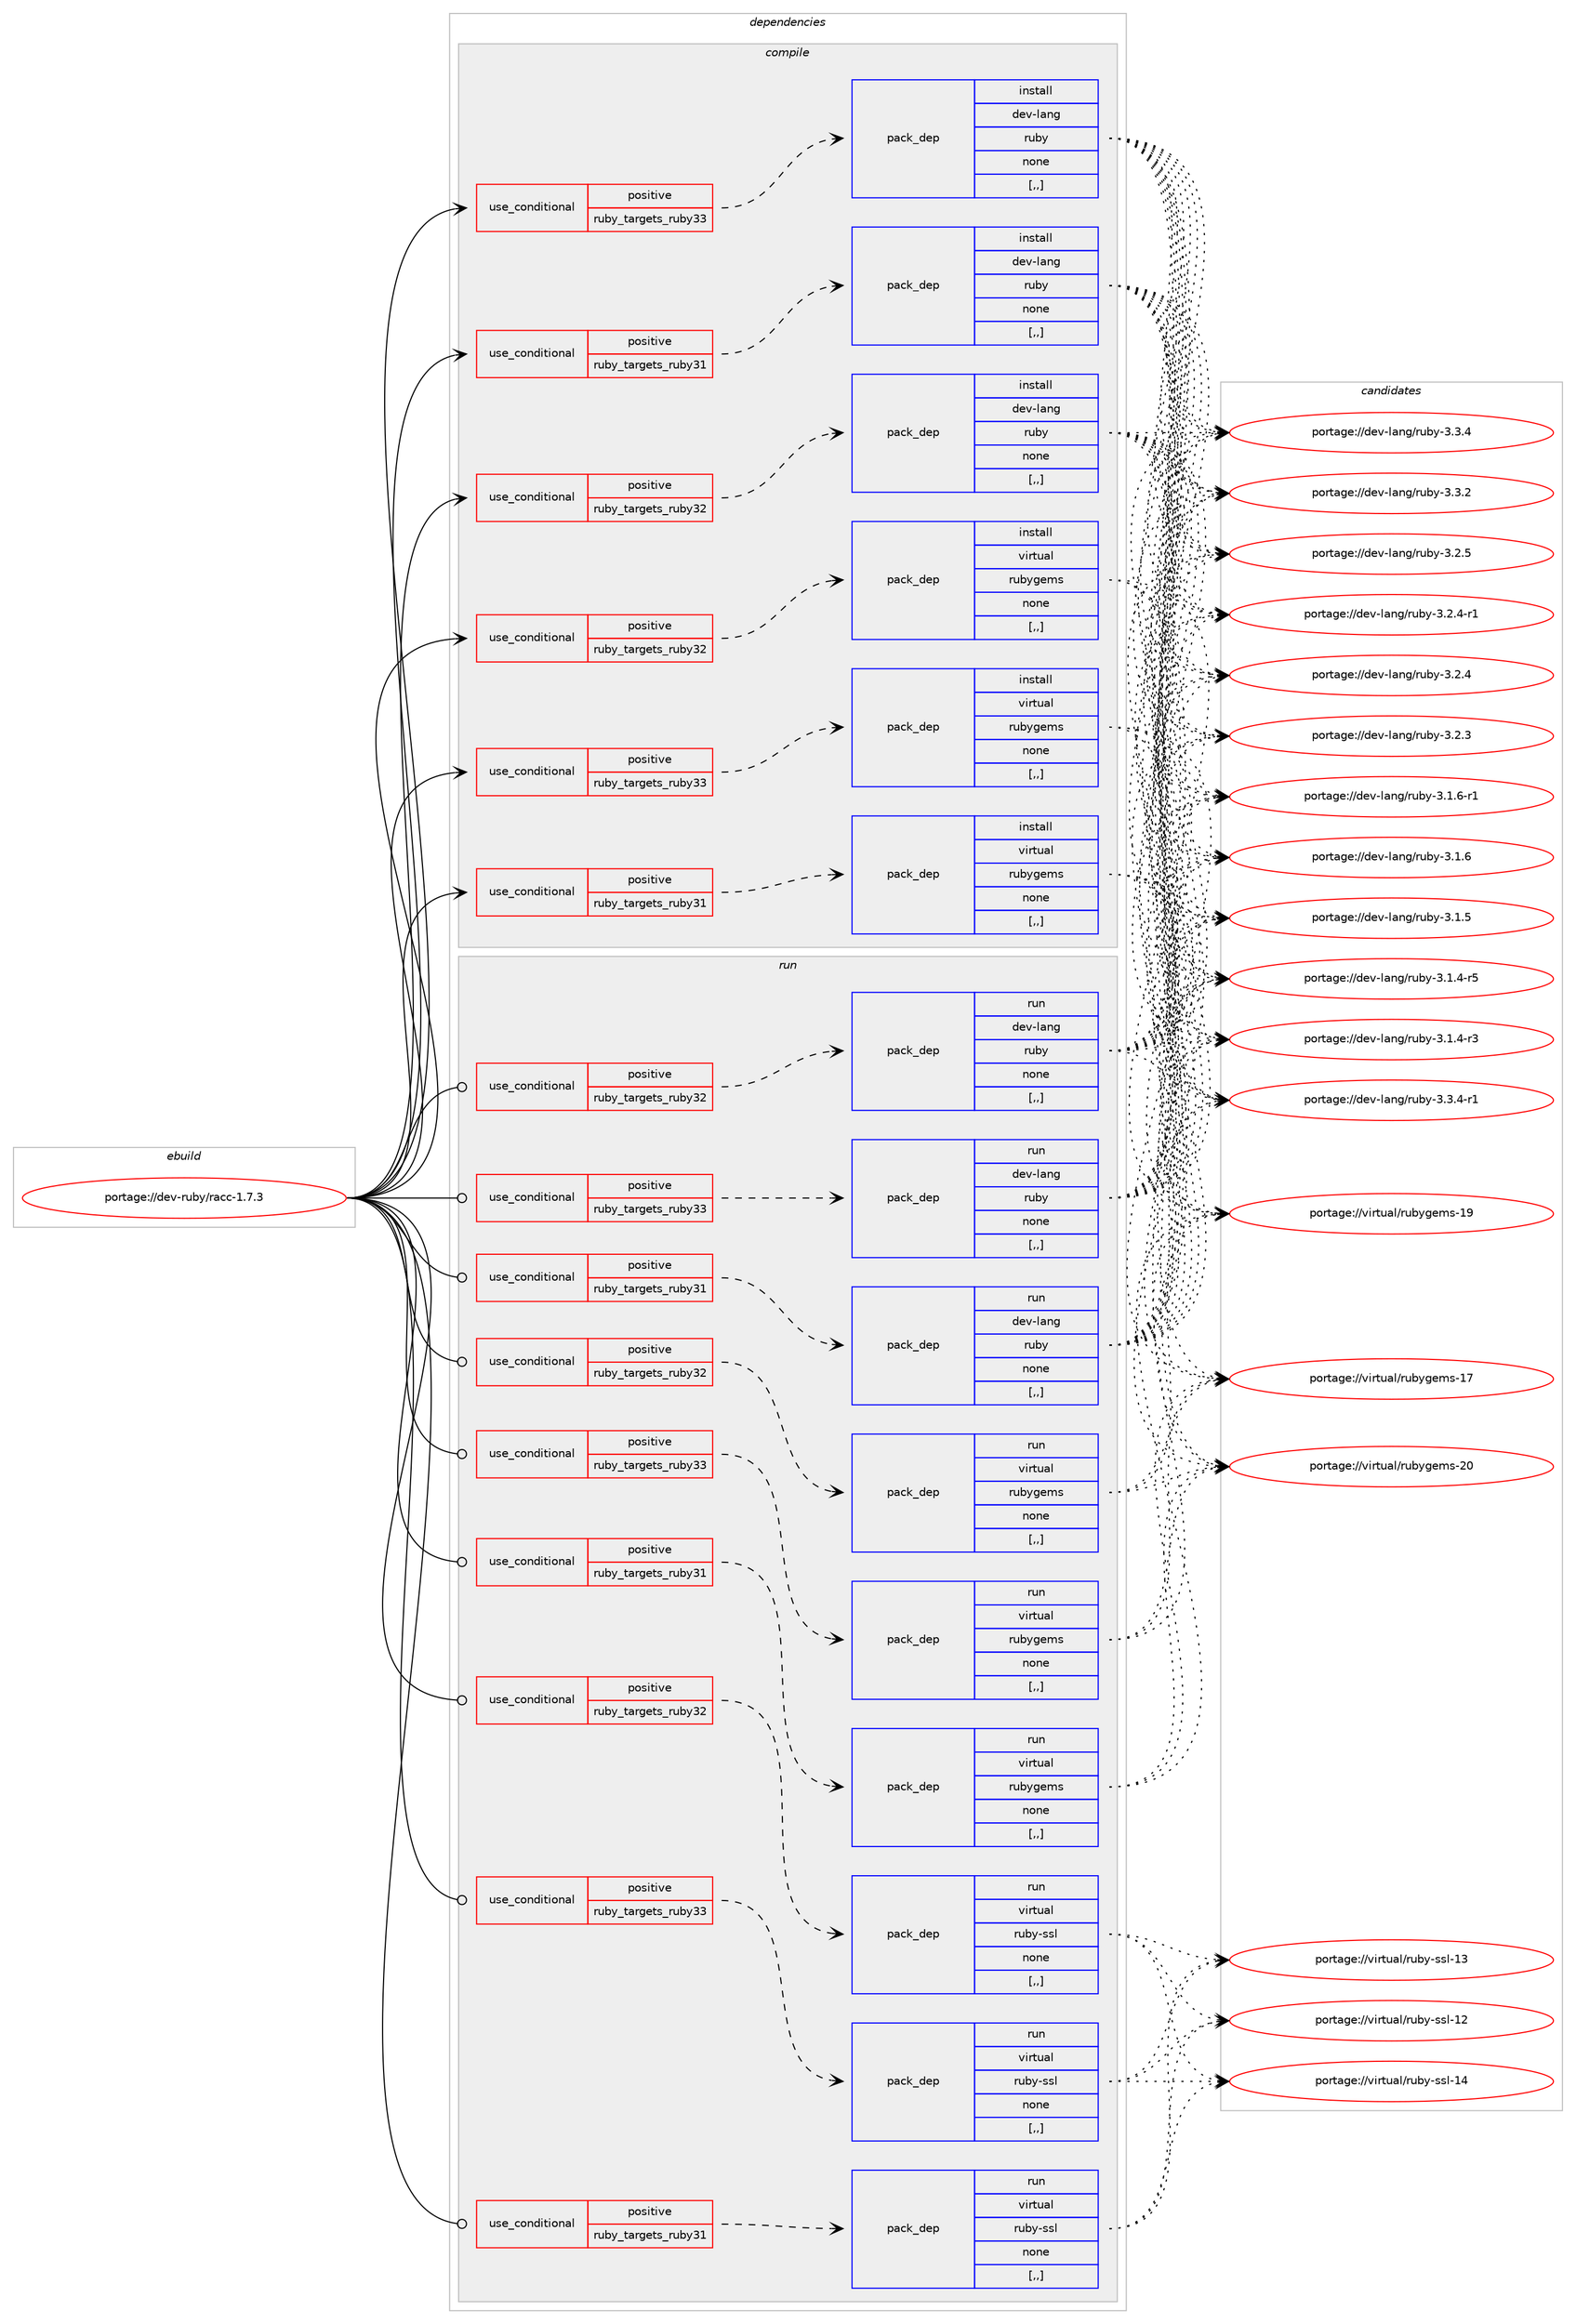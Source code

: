 digraph prolog {

# *************
# Graph options
# *************

newrank=true;
concentrate=true;
compound=true;
graph [rankdir=LR,fontname=Helvetica,fontsize=10,ranksep=1.5];#, ranksep=2.5, nodesep=0.2];
edge  [arrowhead=vee];
node  [fontname=Helvetica,fontsize=10];

# **********
# The ebuild
# **********

subgraph cluster_leftcol {
color=gray;
label=<<i>ebuild</i>>;
id [label="portage://dev-ruby/racc-1.7.3", color=red, width=4, href="../dev-ruby/racc-1.7.3.svg"];
}

# ****************
# The dependencies
# ****************

subgraph cluster_midcol {
color=gray;
label=<<i>dependencies</i>>;
subgraph cluster_compile {
fillcolor="#eeeeee";
style=filled;
label=<<i>compile</i>>;
subgraph cond53042 {
dependency195252 [label=<<TABLE BORDER="0" CELLBORDER="1" CELLSPACING="0" CELLPADDING="4"><TR><TD ROWSPAN="3" CELLPADDING="10">use_conditional</TD></TR><TR><TD>positive</TD></TR><TR><TD>ruby_targets_ruby31</TD></TR></TABLE>>, shape=none, color=red];
subgraph pack140858 {
dependency195253 [label=<<TABLE BORDER="0" CELLBORDER="1" CELLSPACING="0" CELLPADDING="4" WIDTH="220"><TR><TD ROWSPAN="6" CELLPADDING="30">pack_dep</TD></TR><TR><TD WIDTH="110">install</TD></TR><TR><TD>dev-lang</TD></TR><TR><TD>ruby</TD></TR><TR><TD>none</TD></TR><TR><TD>[,,]</TD></TR></TABLE>>, shape=none, color=blue];
}
dependency195252:e -> dependency195253:w [weight=20,style="dashed",arrowhead="vee"];
}
id:e -> dependency195252:w [weight=20,style="solid",arrowhead="vee"];
subgraph cond53043 {
dependency195254 [label=<<TABLE BORDER="0" CELLBORDER="1" CELLSPACING="0" CELLPADDING="4"><TR><TD ROWSPAN="3" CELLPADDING="10">use_conditional</TD></TR><TR><TD>positive</TD></TR><TR><TD>ruby_targets_ruby31</TD></TR></TABLE>>, shape=none, color=red];
subgraph pack140859 {
dependency195255 [label=<<TABLE BORDER="0" CELLBORDER="1" CELLSPACING="0" CELLPADDING="4" WIDTH="220"><TR><TD ROWSPAN="6" CELLPADDING="30">pack_dep</TD></TR><TR><TD WIDTH="110">install</TD></TR><TR><TD>virtual</TD></TR><TR><TD>rubygems</TD></TR><TR><TD>none</TD></TR><TR><TD>[,,]</TD></TR></TABLE>>, shape=none, color=blue];
}
dependency195254:e -> dependency195255:w [weight=20,style="dashed",arrowhead="vee"];
}
id:e -> dependency195254:w [weight=20,style="solid",arrowhead="vee"];
subgraph cond53044 {
dependency195256 [label=<<TABLE BORDER="0" CELLBORDER="1" CELLSPACING="0" CELLPADDING="4"><TR><TD ROWSPAN="3" CELLPADDING="10">use_conditional</TD></TR><TR><TD>positive</TD></TR><TR><TD>ruby_targets_ruby32</TD></TR></TABLE>>, shape=none, color=red];
subgraph pack140860 {
dependency195257 [label=<<TABLE BORDER="0" CELLBORDER="1" CELLSPACING="0" CELLPADDING="4" WIDTH="220"><TR><TD ROWSPAN="6" CELLPADDING="30">pack_dep</TD></TR><TR><TD WIDTH="110">install</TD></TR><TR><TD>dev-lang</TD></TR><TR><TD>ruby</TD></TR><TR><TD>none</TD></TR><TR><TD>[,,]</TD></TR></TABLE>>, shape=none, color=blue];
}
dependency195256:e -> dependency195257:w [weight=20,style="dashed",arrowhead="vee"];
}
id:e -> dependency195256:w [weight=20,style="solid",arrowhead="vee"];
subgraph cond53045 {
dependency195258 [label=<<TABLE BORDER="0" CELLBORDER="1" CELLSPACING="0" CELLPADDING="4"><TR><TD ROWSPAN="3" CELLPADDING="10">use_conditional</TD></TR><TR><TD>positive</TD></TR><TR><TD>ruby_targets_ruby32</TD></TR></TABLE>>, shape=none, color=red];
subgraph pack140861 {
dependency195259 [label=<<TABLE BORDER="0" CELLBORDER="1" CELLSPACING="0" CELLPADDING="4" WIDTH="220"><TR><TD ROWSPAN="6" CELLPADDING="30">pack_dep</TD></TR><TR><TD WIDTH="110">install</TD></TR><TR><TD>virtual</TD></TR><TR><TD>rubygems</TD></TR><TR><TD>none</TD></TR><TR><TD>[,,]</TD></TR></TABLE>>, shape=none, color=blue];
}
dependency195258:e -> dependency195259:w [weight=20,style="dashed",arrowhead="vee"];
}
id:e -> dependency195258:w [weight=20,style="solid",arrowhead="vee"];
subgraph cond53046 {
dependency195260 [label=<<TABLE BORDER="0" CELLBORDER="1" CELLSPACING="0" CELLPADDING="4"><TR><TD ROWSPAN="3" CELLPADDING="10">use_conditional</TD></TR><TR><TD>positive</TD></TR><TR><TD>ruby_targets_ruby33</TD></TR></TABLE>>, shape=none, color=red];
subgraph pack140862 {
dependency195261 [label=<<TABLE BORDER="0" CELLBORDER="1" CELLSPACING="0" CELLPADDING="4" WIDTH="220"><TR><TD ROWSPAN="6" CELLPADDING="30">pack_dep</TD></TR><TR><TD WIDTH="110">install</TD></TR><TR><TD>dev-lang</TD></TR><TR><TD>ruby</TD></TR><TR><TD>none</TD></TR><TR><TD>[,,]</TD></TR></TABLE>>, shape=none, color=blue];
}
dependency195260:e -> dependency195261:w [weight=20,style="dashed",arrowhead="vee"];
}
id:e -> dependency195260:w [weight=20,style="solid",arrowhead="vee"];
subgraph cond53047 {
dependency195262 [label=<<TABLE BORDER="0" CELLBORDER="1" CELLSPACING="0" CELLPADDING="4"><TR><TD ROWSPAN="3" CELLPADDING="10">use_conditional</TD></TR><TR><TD>positive</TD></TR><TR><TD>ruby_targets_ruby33</TD></TR></TABLE>>, shape=none, color=red];
subgraph pack140863 {
dependency195263 [label=<<TABLE BORDER="0" CELLBORDER="1" CELLSPACING="0" CELLPADDING="4" WIDTH="220"><TR><TD ROWSPAN="6" CELLPADDING="30">pack_dep</TD></TR><TR><TD WIDTH="110">install</TD></TR><TR><TD>virtual</TD></TR><TR><TD>rubygems</TD></TR><TR><TD>none</TD></TR><TR><TD>[,,]</TD></TR></TABLE>>, shape=none, color=blue];
}
dependency195262:e -> dependency195263:w [weight=20,style="dashed",arrowhead="vee"];
}
id:e -> dependency195262:w [weight=20,style="solid",arrowhead="vee"];
}
subgraph cluster_compileandrun {
fillcolor="#eeeeee";
style=filled;
label=<<i>compile and run</i>>;
}
subgraph cluster_run {
fillcolor="#eeeeee";
style=filled;
label=<<i>run</i>>;
subgraph cond53048 {
dependency195264 [label=<<TABLE BORDER="0" CELLBORDER="1" CELLSPACING="0" CELLPADDING="4"><TR><TD ROWSPAN="3" CELLPADDING="10">use_conditional</TD></TR><TR><TD>positive</TD></TR><TR><TD>ruby_targets_ruby31</TD></TR></TABLE>>, shape=none, color=red];
subgraph pack140864 {
dependency195265 [label=<<TABLE BORDER="0" CELLBORDER="1" CELLSPACING="0" CELLPADDING="4" WIDTH="220"><TR><TD ROWSPAN="6" CELLPADDING="30">pack_dep</TD></TR><TR><TD WIDTH="110">run</TD></TR><TR><TD>dev-lang</TD></TR><TR><TD>ruby</TD></TR><TR><TD>none</TD></TR><TR><TD>[,,]</TD></TR></TABLE>>, shape=none, color=blue];
}
dependency195264:e -> dependency195265:w [weight=20,style="dashed",arrowhead="vee"];
}
id:e -> dependency195264:w [weight=20,style="solid",arrowhead="odot"];
subgraph cond53049 {
dependency195266 [label=<<TABLE BORDER="0" CELLBORDER="1" CELLSPACING="0" CELLPADDING="4"><TR><TD ROWSPAN="3" CELLPADDING="10">use_conditional</TD></TR><TR><TD>positive</TD></TR><TR><TD>ruby_targets_ruby31</TD></TR></TABLE>>, shape=none, color=red];
subgraph pack140865 {
dependency195267 [label=<<TABLE BORDER="0" CELLBORDER="1" CELLSPACING="0" CELLPADDING="4" WIDTH="220"><TR><TD ROWSPAN="6" CELLPADDING="30">pack_dep</TD></TR><TR><TD WIDTH="110">run</TD></TR><TR><TD>virtual</TD></TR><TR><TD>ruby-ssl</TD></TR><TR><TD>none</TD></TR><TR><TD>[,,]</TD></TR></TABLE>>, shape=none, color=blue];
}
dependency195266:e -> dependency195267:w [weight=20,style="dashed",arrowhead="vee"];
}
id:e -> dependency195266:w [weight=20,style="solid",arrowhead="odot"];
subgraph cond53050 {
dependency195268 [label=<<TABLE BORDER="0" CELLBORDER="1" CELLSPACING="0" CELLPADDING="4"><TR><TD ROWSPAN="3" CELLPADDING="10">use_conditional</TD></TR><TR><TD>positive</TD></TR><TR><TD>ruby_targets_ruby31</TD></TR></TABLE>>, shape=none, color=red];
subgraph pack140866 {
dependency195269 [label=<<TABLE BORDER="0" CELLBORDER="1" CELLSPACING="0" CELLPADDING="4" WIDTH="220"><TR><TD ROWSPAN="6" CELLPADDING="30">pack_dep</TD></TR><TR><TD WIDTH="110">run</TD></TR><TR><TD>virtual</TD></TR><TR><TD>rubygems</TD></TR><TR><TD>none</TD></TR><TR><TD>[,,]</TD></TR></TABLE>>, shape=none, color=blue];
}
dependency195268:e -> dependency195269:w [weight=20,style="dashed",arrowhead="vee"];
}
id:e -> dependency195268:w [weight=20,style="solid",arrowhead="odot"];
subgraph cond53051 {
dependency195270 [label=<<TABLE BORDER="0" CELLBORDER="1" CELLSPACING="0" CELLPADDING="4"><TR><TD ROWSPAN="3" CELLPADDING="10">use_conditional</TD></TR><TR><TD>positive</TD></TR><TR><TD>ruby_targets_ruby32</TD></TR></TABLE>>, shape=none, color=red];
subgraph pack140867 {
dependency195271 [label=<<TABLE BORDER="0" CELLBORDER="1" CELLSPACING="0" CELLPADDING="4" WIDTH="220"><TR><TD ROWSPAN="6" CELLPADDING="30">pack_dep</TD></TR><TR><TD WIDTH="110">run</TD></TR><TR><TD>dev-lang</TD></TR><TR><TD>ruby</TD></TR><TR><TD>none</TD></TR><TR><TD>[,,]</TD></TR></TABLE>>, shape=none, color=blue];
}
dependency195270:e -> dependency195271:w [weight=20,style="dashed",arrowhead="vee"];
}
id:e -> dependency195270:w [weight=20,style="solid",arrowhead="odot"];
subgraph cond53052 {
dependency195272 [label=<<TABLE BORDER="0" CELLBORDER="1" CELLSPACING="0" CELLPADDING="4"><TR><TD ROWSPAN="3" CELLPADDING="10">use_conditional</TD></TR><TR><TD>positive</TD></TR><TR><TD>ruby_targets_ruby32</TD></TR></TABLE>>, shape=none, color=red];
subgraph pack140868 {
dependency195273 [label=<<TABLE BORDER="0" CELLBORDER="1" CELLSPACING="0" CELLPADDING="4" WIDTH="220"><TR><TD ROWSPAN="6" CELLPADDING="30">pack_dep</TD></TR><TR><TD WIDTH="110">run</TD></TR><TR><TD>virtual</TD></TR><TR><TD>ruby-ssl</TD></TR><TR><TD>none</TD></TR><TR><TD>[,,]</TD></TR></TABLE>>, shape=none, color=blue];
}
dependency195272:e -> dependency195273:w [weight=20,style="dashed",arrowhead="vee"];
}
id:e -> dependency195272:w [weight=20,style="solid",arrowhead="odot"];
subgraph cond53053 {
dependency195274 [label=<<TABLE BORDER="0" CELLBORDER="1" CELLSPACING="0" CELLPADDING="4"><TR><TD ROWSPAN="3" CELLPADDING="10">use_conditional</TD></TR><TR><TD>positive</TD></TR><TR><TD>ruby_targets_ruby32</TD></TR></TABLE>>, shape=none, color=red];
subgraph pack140869 {
dependency195275 [label=<<TABLE BORDER="0" CELLBORDER="1" CELLSPACING="0" CELLPADDING="4" WIDTH="220"><TR><TD ROWSPAN="6" CELLPADDING="30">pack_dep</TD></TR><TR><TD WIDTH="110">run</TD></TR><TR><TD>virtual</TD></TR><TR><TD>rubygems</TD></TR><TR><TD>none</TD></TR><TR><TD>[,,]</TD></TR></TABLE>>, shape=none, color=blue];
}
dependency195274:e -> dependency195275:w [weight=20,style="dashed",arrowhead="vee"];
}
id:e -> dependency195274:w [weight=20,style="solid",arrowhead="odot"];
subgraph cond53054 {
dependency195276 [label=<<TABLE BORDER="0" CELLBORDER="1" CELLSPACING="0" CELLPADDING="4"><TR><TD ROWSPAN="3" CELLPADDING="10">use_conditional</TD></TR><TR><TD>positive</TD></TR><TR><TD>ruby_targets_ruby33</TD></TR></TABLE>>, shape=none, color=red];
subgraph pack140870 {
dependency195277 [label=<<TABLE BORDER="0" CELLBORDER="1" CELLSPACING="0" CELLPADDING="4" WIDTH="220"><TR><TD ROWSPAN="6" CELLPADDING="30">pack_dep</TD></TR><TR><TD WIDTH="110">run</TD></TR><TR><TD>dev-lang</TD></TR><TR><TD>ruby</TD></TR><TR><TD>none</TD></TR><TR><TD>[,,]</TD></TR></TABLE>>, shape=none, color=blue];
}
dependency195276:e -> dependency195277:w [weight=20,style="dashed",arrowhead="vee"];
}
id:e -> dependency195276:w [weight=20,style="solid",arrowhead="odot"];
subgraph cond53055 {
dependency195278 [label=<<TABLE BORDER="0" CELLBORDER="1" CELLSPACING="0" CELLPADDING="4"><TR><TD ROWSPAN="3" CELLPADDING="10">use_conditional</TD></TR><TR><TD>positive</TD></TR><TR><TD>ruby_targets_ruby33</TD></TR></TABLE>>, shape=none, color=red];
subgraph pack140871 {
dependency195279 [label=<<TABLE BORDER="0" CELLBORDER="1" CELLSPACING="0" CELLPADDING="4" WIDTH="220"><TR><TD ROWSPAN="6" CELLPADDING="30">pack_dep</TD></TR><TR><TD WIDTH="110">run</TD></TR><TR><TD>virtual</TD></TR><TR><TD>ruby-ssl</TD></TR><TR><TD>none</TD></TR><TR><TD>[,,]</TD></TR></TABLE>>, shape=none, color=blue];
}
dependency195278:e -> dependency195279:w [weight=20,style="dashed",arrowhead="vee"];
}
id:e -> dependency195278:w [weight=20,style="solid",arrowhead="odot"];
subgraph cond53056 {
dependency195280 [label=<<TABLE BORDER="0" CELLBORDER="1" CELLSPACING="0" CELLPADDING="4"><TR><TD ROWSPAN="3" CELLPADDING="10">use_conditional</TD></TR><TR><TD>positive</TD></TR><TR><TD>ruby_targets_ruby33</TD></TR></TABLE>>, shape=none, color=red];
subgraph pack140872 {
dependency195281 [label=<<TABLE BORDER="0" CELLBORDER="1" CELLSPACING="0" CELLPADDING="4" WIDTH="220"><TR><TD ROWSPAN="6" CELLPADDING="30">pack_dep</TD></TR><TR><TD WIDTH="110">run</TD></TR><TR><TD>virtual</TD></TR><TR><TD>rubygems</TD></TR><TR><TD>none</TD></TR><TR><TD>[,,]</TD></TR></TABLE>>, shape=none, color=blue];
}
dependency195280:e -> dependency195281:w [weight=20,style="dashed",arrowhead="vee"];
}
id:e -> dependency195280:w [weight=20,style="solid",arrowhead="odot"];
}
}

# **************
# The candidates
# **************

subgraph cluster_choices {
rank=same;
color=gray;
label=<<i>candidates</i>>;

subgraph choice140858 {
color=black;
nodesep=1;
choice100101118451089711010347114117981214551465146524511449 [label="portage://dev-lang/ruby-3.3.4-r1", color=red, width=4,href="../dev-lang/ruby-3.3.4-r1.svg"];
choice10010111845108971101034711411798121455146514652 [label="portage://dev-lang/ruby-3.3.4", color=red, width=4,href="../dev-lang/ruby-3.3.4.svg"];
choice10010111845108971101034711411798121455146514650 [label="portage://dev-lang/ruby-3.3.2", color=red, width=4,href="../dev-lang/ruby-3.3.2.svg"];
choice10010111845108971101034711411798121455146504653 [label="portage://dev-lang/ruby-3.2.5", color=red, width=4,href="../dev-lang/ruby-3.2.5.svg"];
choice100101118451089711010347114117981214551465046524511449 [label="portage://dev-lang/ruby-3.2.4-r1", color=red, width=4,href="../dev-lang/ruby-3.2.4-r1.svg"];
choice10010111845108971101034711411798121455146504652 [label="portage://dev-lang/ruby-3.2.4", color=red, width=4,href="../dev-lang/ruby-3.2.4.svg"];
choice10010111845108971101034711411798121455146504651 [label="portage://dev-lang/ruby-3.2.3", color=red, width=4,href="../dev-lang/ruby-3.2.3.svg"];
choice100101118451089711010347114117981214551464946544511449 [label="portage://dev-lang/ruby-3.1.6-r1", color=red, width=4,href="../dev-lang/ruby-3.1.6-r1.svg"];
choice10010111845108971101034711411798121455146494654 [label="portage://dev-lang/ruby-3.1.6", color=red, width=4,href="../dev-lang/ruby-3.1.6.svg"];
choice10010111845108971101034711411798121455146494653 [label="portage://dev-lang/ruby-3.1.5", color=red, width=4,href="../dev-lang/ruby-3.1.5.svg"];
choice100101118451089711010347114117981214551464946524511453 [label="portage://dev-lang/ruby-3.1.4-r5", color=red, width=4,href="../dev-lang/ruby-3.1.4-r5.svg"];
choice100101118451089711010347114117981214551464946524511451 [label="portage://dev-lang/ruby-3.1.4-r3", color=red, width=4,href="../dev-lang/ruby-3.1.4-r3.svg"];
dependency195253:e -> choice100101118451089711010347114117981214551465146524511449:w [style=dotted,weight="100"];
dependency195253:e -> choice10010111845108971101034711411798121455146514652:w [style=dotted,weight="100"];
dependency195253:e -> choice10010111845108971101034711411798121455146514650:w [style=dotted,weight="100"];
dependency195253:e -> choice10010111845108971101034711411798121455146504653:w [style=dotted,weight="100"];
dependency195253:e -> choice100101118451089711010347114117981214551465046524511449:w [style=dotted,weight="100"];
dependency195253:e -> choice10010111845108971101034711411798121455146504652:w [style=dotted,weight="100"];
dependency195253:e -> choice10010111845108971101034711411798121455146504651:w [style=dotted,weight="100"];
dependency195253:e -> choice100101118451089711010347114117981214551464946544511449:w [style=dotted,weight="100"];
dependency195253:e -> choice10010111845108971101034711411798121455146494654:w [style=dotted,weight="100"];
dependency195253:e -> choice10010111845108971101034711411798121455146494653:w [style=dotted,weight="100"];
dependency195253:e -> choice100101118451089711010347114117981214551464946524511453:w [style=dotted,weight="100"];
dependency195253:e -> choice100101118451089711010347114117981214551464946524511451:w [style=dotted,weight="100"];
}
subgraph choice140859 {
color=black;
nodesep=1;
choice118105114116117971084711411798121103101109115455048 [label="portage://virtual/rubygems-20", color=red, width=4,href="../virtual/rubygems-20.svg"];
choice118105114116117971084711411798121103101109115454957 [label="portage://virtual/rubygems-19", color=red, width=4,href="../virtual/rubygems-19.svg"];
choice118105114116117971084711411798121103101109115454955 [label="portage://virtual/rubygems-17", color=red, width=4,href="../virtual/rubygems-17.svg"];
dependency195255:e -> choice118105114116117971084711411798121103101109115455048:w [style=dotted,weight="100"];
dependency195255:e -> choice118105114116117971084711411798121103101109115454957:w [style=dotted,weight="100"];
dependency195255:e -> choice118105114116117971084711411798121103101109115454955:w [style=dotted,weight="100"];
}
subgraph choice140860 {
color=black;
nodesep=1;
choice100101118451089711010347114117981214551465146524511449 [label="portage://dev-lang/ruby-3.3.4-r1", color=red, width=4,href="../dev-lang/ruby-3.3.4-r1.svg"];
choice10010111845108971101034711411798121455146514652 [label="portage://dev-lang/ruby-3.3.4", color=red, width=4,href="../dev-lang/ruby-3.3.4.svg"];
choice10010111845108971101034711411798121455146514650 [label="portage://dev-lang/ruby-3.3.2", color=red, width=4,href="../dev-lang/ruby-3.3.2.svg"];
choice10010111845108971101034711411798121455146504653 [label="portage://dev-lang/ruby-3.2.5", color=red, width=4,href="../dev-lang/ruby-3.2.5.svg"];
choice100101118451089711010347114117981214551465046524511449 [label="portage://dev-lang/ruby-3.2.4-r1", color=red, width=4,href="../dev-lang/ruby-3.2.4-r1.svg"];
choice10010111845108971101034711411798121455146504652 [label="portage://dev-lang/ruby-3.2.4", color=red, width=4,href="../dev-lang/ruby-3.2.4.svg"];
choice10010111845108971101034711411798121455146504651 [label="portage://dev-lang/ruby-3.2.3", color=red, width=4,href="../dev-lang/ruby-3.2.3.svg"];
choice100101118451089711010347114117981214551464946544511449 [label="portage://dev-lang/ruby-3.1.6-r1", color=red, width=4,href="../dev-lang/ruby-3.1.6-r1.svg"];
choice10010111845108971101034711411798121455146494654 [label="portage://dev-lang/ruby-3.1.6", color=red, width=4,href="../dev-lang/ruby-3.1.6.svg"];
choice10010111845108971101034711411798121455146494653 [label="portage://dev-lang/ruby-3.1.5", color=red, width=4,href="../dev-lang/ruby-3.1.5.svg"];
choice100101118451089711010347114117981214551464946524511453 [label="portage://dev-lang/ruby-3.1.4-r5", color=red, width=4,href="../dev-lang/ruby-3.1.4-r5.svg"];
choice100101118451089711010347114117981214551464946524511451 [label="portage://dev-lang/ruby-3.1.4-r3", color=red, width=4,href="../dev-lang/ruby-3.1.4-r3.svg"];
dependency195257:e -> choice100101118451089711010347114117981214551465146524511449:w [style=dotted,weight="100"];
dependency195257:e -> choice10010111845108971101034711411798121455146514652:w [style=dotted,weight="100"];
dependency195257:e -> choice10010111845108971101034711411798121455146514650:w [style=dotted,weight="100"];
dependency195257:e -> choice10010111845108971101034711411798121455146504653:w [style=dotted,weight="100"];
dependency195257:e -> choice100101118451089711010347114117981214551465046524511449:w [style=dotted,weight="100"];
dependency195257:e -> choice10010111845108971101034711411798121455146504652:w [style=dotted,weight="100"];
dependency195257:e -> choice10010111845108971101034711411798121455146504651:w [style=dotted,weight="100"];
dependency195257:e -> choice100101118451089711010347114117981214551464946544511449:w [style=dotted,weight="100"];
dependency195257:e -> choice10010111845108971101034711411798121455146494654:w [style=dotted,weight="100"];
dependency195257:e -> choice10010111845108971101034711411798121455146494653:w [style=dotted,weight="100"];
dependency195257:e -> choice100101118451089711010347114117981214551464946524511453:w [style=dotted,weight="100"];
dependency195257:e -> choice100101118451089711010347114117981214551464946524511451:w [style=dotted,weight="100"];
}
subgraph choice140861 {
color=black;
nodesep=1;
choice118105114116117971084711411798121103101109115455048 [label="portage://virtual/rubygems-20", color=red, width=4,href="../virtual/rubygems-20.svg"];
choice118105114116117971084711411798121103101109115454957 [label="portage://virtual/rubygems-19", color=red, width=4,href="../virtual/rubygems-19.svg"];
choice118105114116117971084711411798121103101109115454955 [label="portage://virtual/rubygems-17", color=red, width=4,href="../virtual/rubygems-17.svg"];
dependency195259:e -> choice118105114116117971084711411798121103101109115455048:w [style=dotted,weight="100"];
dependency195259:e -> choice118105114116117971084711411798121103101109115454957:w [style=dotted,weight="100"];
dependency195259:e -> choice118105114116117971084711411798121103101109115454955:w [style=dotted,weight="100"];
}
subgraph choice140862 {
color=black;
nodesep=1;
choice100101118451089711010347114117981214551465146524511449 [label="portage://dev-lang/ruby-3.3.4-r1", color=red, width=4,href="../dev-lang/ruby-3.3.4-r1.svg"];
choice10010111845108971101034711411798121455146514652 [label="portage://dev-lang/ruby-3.3.4", color=red, width=4,href="../dev-lang/ruby-3.3.4.svg"];
choice10010111845108971101034711411798121455146514650 [label="portage://dev-lang/ruby-3.3.2", color=red, width=4,href="../dev-lang/ruby-3.3.2.svg"];
choice10010111845108971101034711411798121455146504653 [label="portage://dev-lang/ruby-3.2.5", color=red, width=4,href="../dev-lang/ruby-3.2.5.svg"];
choice100101118451089711010347114117981214551465046524511449 [label="portage://dev-lang/ruby-3.2.4-r1", color=red, width=4,href="../dev-lang/ruby-3.2.4-r1.svg"];
choice10010111845108971101034711411798121455146504652 [label="portage://dev-lang/ruby-3.2.4", color=red, width=4,href="../dev-lang/ruby-3.2.4.svg"];
choice10010111845108971101034711411798121455146504651 [label="portage://dev-lang/ruby-3.2.3", color=red, width=4,href="../dev-lang/ruby-3.2.3.svg"];
choice100101118451089711010347114117981214551464946544511449 [label="portage://dev-lang/ruby-3.1.6-r1", color=red, width=4,href="../dev-lang/ruby-3.1.6-r1.svg"];
choice10010111845108971101034711411798121455146494654 [label="portage://dev-lang/ruby-3.1.6", color=red, width=4,href="../dev-lang/ruby-3.1.6.svg"];
choice10010111845108971101034711411798121455146494653 [label="portage://dev-lang/ruby-3.1.5", color=red, width=4,href="../dev-lang/ruby-3.1.5.svg"];
choice100101118451089711010347114117981214551464946524511453 [label="portage://dev-lang/ruby-3.1.4-r5", color=red, width=4,href="../dev-lang/ruby-3.1.4-r5.svg"];
choice100101118451089711010347114117981214551464946524511451 [label="portage://dev-lang/ruby-3.1.4-r3", color=red, width=4,href="../dev-lang/ruby-3.1.4-r3.svg"];
dependency195261:e -> choice100101118451089711010347114117981214551465146524511449:w [style=dotted,weight="100"];
dependency195261:e -> choice10010111845108971101034711411798121455146514652:w [style=dotted,weight="100"];
dependency195261:e -> choice10010111845108971101034711411798121455146514650:w [style=dotted,weight="100"];
dependency195261:e -> choice10010111845108971101034711411798121455146504653:w [style=dotted,weight="100"];
dependency195261:e -> choice100101118451089711010347114117981214551465046524511449:w [style=dotted,weight="100"];
dependency195261:e -> choice10010111845108971101034711411798121455146504652:w [style=dotted,weight="100"];
dependency195261:e -> choice10010111845108971101034711411798121455146504651:w [style=dotted,weight="100"];
dependency195261:e -> choice100101118451089711010347114117981214551464946544511449:w [style=dotted,weight="100"];
dependency195261:e -> choice10010111845108971101034711411798121455146494654:w [style=dotted,weight="100"];
dependency195261:e -> choice10010111845108971101034711411798121455146494653:w [style=dotted,weight="100"];
dependency195261:e -> choice100101118451089711010347114117981214551464946524511453:w [style=dotted,weight="100"];
dependency195261:e -> choice100101118451089711010347114117981214551464946524511451:w [style=dotted,weight="100"];
}
subgraph choice140863 {
color=black;
nodesep=1;
choice118105114116117971084711411798121103101109115455048 [label="portage://virtual/rubygems-20", color=red, width=4,href="../virtual/rubygems-20.svg"];
choice118105114116117971084711411798121103101109115454957 [label="portage://virtual/rubygems-19", color=red, width=4,href="../virtual/rubygems-19.svg"];
choice118105114116117971084711411798121103101109115454955 [label="portage://virtual/rubygems-17", color=red, width=4,href="../virtual/rubygems-17.svg"];
dependency195263:e -> choice118105114116117971084711411798121103101109115455048:w [style=dotted,weight="100"];
dependency195263:e -> choice118105114116117971084711411798121103101109115454957:w [style=dotted,weight="100"];
dependency195263:e -> choice118105114116117971084711411798121103101109115454955:w [style=dotted,weight="100"];
}
subgraph choice140864 {
color=black;
nodesep=1;
choice100101118451089711010347114117981214551465146524511449 [label="portage://dev-lang/ruby-3.3.4-r1", color=red, width=4,href="../dev-lang/ruby-3.3.4-r1.svg"];
choice10010111845108971101034711411798121455146514652 [label="portage://dev-lang/ruby-3.3.4", color=red, width=4,href="../dev-lang/ruby-3.3.4.svg"];
choice10010111845108971101034711411798121455146514650 [label="portage://dev-lang/ruby-3.3.2", color=red, width=4,href="../dev-lang/ruby-3.3.2.svg"];
choice10010111845108971101034711411798121455146504653 [label="portage://dev-lang/ruby-3.2.5", color=red, width=4,href="../dev-lang/ruby-3.2.5.svg"];
choice100101118451089711010347114117981214551465046524511449 [label="portage://dev-lang/ruby-3.2.4-r1", color=red, width=4,href="../dev-lang/ruby-3.2.4-r1.svg"];
choice10010111845108971101034711411798121455146504652 [label="portage://dev-lang/ruby-3.2.4", color=red, width=4,href="../dev-lang/ruby-3.2.4.svg"];
choice10010111845108971101034711411798121455146504651 [label="portage://dev-lang/ruby-3.2.3", color=red, width=4,href="../dev-lang/ruby-3.2.3.svg"];
choice100101118451089711010347114117981214551464946544511449 [label="portage://dev-lang/ruby-3.1.6-r1", color=red, width=4,href="../dev-lang/ruby-3.1.6-r1.svg"];
choice10010111845108971101034711411798121455146494654 [label="portage://dev-lang/ruby-3.1.6", color=red, width=4,href="../dev-lang/ruby-3.1.6.svg"];
choice10010111845108971101034711411798121455146494653 [label="portage://dev-lang/ruby-3.1.5", color=red, width=4,href="../dev-lang/ruby-3.1.5.svg"];
choice100101118451089711010347114117981214551464946524511453 [label="portage://dev-lang/ruby-3.1.4-r5", color=red, width=4,href="../dev-lang/ruby-3.1.4-r5.svg"];
choice100101118451089711010347114117981214551464946524511451 [label="portage://dev-lang/ruby-3.1.4-r3", color=red, width=4,href="../dev-lang/ruby-3.1.4-r3.svg"];
dependency195265:e -> choice100101118451089711010347114117981214551465146524511449:w [style=dotted,weight="100"];
dependency195265:e -> choice10010111845108971101034711411798121455146514652:w [style=dotted,weight="100"];
dependency195265:e -> choice10010111845108971101034711411798121455146514650:w [style=dotted,weight="100"];
dependency195265:e -> choice10010111845108971101034711411798121455146504653:w [style=dotted,weight="100"];
dependency195265:e -> choice100101118451089711010347114117981214551465046524511449:w [style=dotted,weight="100"];
dependency195265:e -> choice10010111845108971101034711411798121455146504652:w [style=dotted,weight="100"];
dependency195265:e -> choice10010111845108971101034711411798121455146504651:w [style=dotted,weight="100"];
dependency195265:e -> choice100101118451089711010347114117981214551464946544511449:w [style=dotted,weight="100"];
dependency195265:e -> choice10010111845108971101034711411798121455146494654:w [style=dotted,weight="100"];
dependency195265:e -> choice10010111845108971101034711411798121455146494653:w [style=dotted,weight="100"];
dependency195265:e -> choice100101118451089711010347114117981214551464946524511453:w [style=dotted,weight="100"];
dependency195265:e -> choice100101118451089711010347114117981214551464946524511451:w [style=dotted,weight="100"];
}
subgraph choice140865 {
color=black;
nodesep=1;
choice11810511411611797108471141179812145115115108454952 [label="portage://virtual/ruby-ssl-14", color=red, width=4,href="../virtual/ruby-ssl-14.svg"];
choice11810511411611797108471141179812145115115108454951 [label="portage://virtual/ruby-ssl-13", color=red, width=4,href="../virtual/ruby-ssl-13.svg"];
choice11810511411611797108471141179812145115115108454950 [label="portage://virtual/ruby-ssl-12", color=red, width=4,href="../virtual/ruby-ssl-12.svg"];
dependency195267:e -> choice11810511411611797108471141179812145115115108454952:w [style=dotted,weight="100"];
dependency195267:e -> choice11810511411611797108471141179812145115115108454951:w [style=dotted,weight="100"];
dependency195267:e -> choice11810511411611797108471141179812145115115108454950:w [style=dotted,weight="100"];
}
subgraph choice140866 {
color=black;
nodesep=1;
choice118105114116117971084711411798121103101109115455048 [label="portage://virtual/rubygems-20", color=red, width=4,href="../virtual/rubygems-20.svg"];
choice118105114116117971084711411798121103101109115454957 [label="portage://virtual/rubygems-19", color=red, width=4,href="../virtual/rubygems-19.svg"];
choice118105114116117971084711411798121103101109115454955 [label="portage://virtual/rubygems-17", color=red, width=4,href="../virtual/rubygems-17.svg"];
dependency195269:e -> choice118105114116117971084711411798121103101109115455048:w [style=dotted,weight="100"];
dependency195269:e -> choice118105114116117971084711411798121103101109115454957:w [style=dotted,weight="100"];
dependency195269:e -> choice118105114116117971084711411798121103101109115454955:w [style=dotted,weight="100"];
}
subgraph choice140867 {
color=black;
nodesep=1;
choice100101118451089711010347114117981214551465146524511449 [label="portage://dev-lang/ruby-3.3.4-r1", color=red, width=4,href="../dev-lang/ruby-3.3.4-r1.svg"];
choice10010111845108971101034711411798121455146514652 [label="portage://dev-lang/ruby-3.3.4", color=red, width=4,href="../dev-lang/ruby-3.3.4.svg"];
choice10010111845108971101034711411798121455146514650 [label="portage://dev-lang/ruby-3.3.2", color=red, width=4,href="../dev-lang/ruby-3.3.2.svg"];
choice10010111845108971101034711411798121455146504653 [label="portage://dev-lang/ruby-3.2.5", color=red, width=4,href="../dev-lang/ruby-3.2.5.svg"];
choice100101118451089711010347114117981214551465046524511449 [label="portage://dev-lang/ruby-3.2.4-r1", color=red, width=4,href="../dev-lang/ruby-3.2.4-r1.svg"];
choice10010111845108971101034711411798121455146504652 [label="portage://dev-lang/ruby-3.2.4", color=red, width=4,href="../dev-lang/ruby-3.2.4.svg"];
choice10010111845108971101034711411798121455146504651 [label="portage://dev-lang/ruby-3.2.3", color=red, width=4,href="../dev-lang/ruby-3.2.3.svg"];
choice100101118451089711010347114117981214551464946544511449 [label="portage://dev-lang/ruby-3.1.6-r1", color=red, width=4,href="../dev-lang/ruby-3.1.6-r1.svg"];
choice10010111845108971101034711411798121455146494654 [label="portage://dev-lang/ruby-3.1.6", color=red, width=4,href="../dev-lang/ruby-3.1.6.svg"];
choice10010111845108971101034711411798121455146494653 [label="portage://dev-lang/ruby-3.1.5", color=red, width=4,href="../dev-lang/ruby-3.1.5.svg"];
choice100101118451089711010347114117981214551464946524511453 [label="portage://dev-lang/ruby-3.1.4-r5", color=red, width=4,href="../dev-lang/ruby-3.1.4-r5.svg"];
choice100101118451089711010347114117981214551464946524511451 [label="portage://dev-lang/ruby-3.1.4-r3", color=red, width=4,href="../dev-lang/ruby-3.1.4-r3.svg"];
dependency195271:e -> choice100101118451089711010347114117981214551465146524511449:w [style=dotted,weight="100"];
dependency195271:e -> choice10010111845108971101034711411798121455146514652:w [style=dotted,weight="100"];
dependency195271:e -> choice10010111845108971101034711411798121455146514650:w [style=dotted,weight="100"];
dependency195271:e -> choice10010111845108971101034711411798121455146504653:w [style=dotted,weight="100"];
dependency195271:e -> choice100101118451089711010347114117981214551465046524511449:w [style=dotted,weight="100"];
dependency195271:e -> choice10010111845108971101034711411798121455146504652:w [style=dotted,weight="100"];
dependency195271:e -> choice10010111845108971101034711411798121455146504651:w [style=dotted,weight="100"];
dependency195271:e -> choice100101118451089711010347114117981214551464946544511449:w [style=dotted,weight="100"];
dependency195271:e -> choice10010111845108971101034711411798121455146494654:w [style=dotted,weight="100"];
dependency195271:e -> choice10010111845108971101034711411798121455146494653:w [style=dotted,weight="100"];
dependency195271:e -> choice100101118451089711010347114117981214551464946524511453:w [style=dotted,weight="100"];
dependency195271:e -> choice100101118451089711010347114117981214551464946524511451:w [style=dotted,weight="100"];
}
subgraph choice140868 {
color=black;
nodesep=1;
choice11810511411611797108471141179812145115115108454952 [label="portage://virtual/ruby-ssl-14", color=red, width=4,href="../virtual/ruby-ssl-14.svg"];
choice11810511411611797108471141179812145115115108454951 [label="portage://virtual/ruby-ssl-13", color=red, width=4,href="../virtual/ruby-ssl-13.svg"];
choice11810511411611797108471141179812145115115108454950 [label="portage://virtual/ruby-ssl-12", color=red, width=4,href="../virtual/ruby-ssl-12.svg"];
dependency195273:e -> choice11810511411611797108471141179812145115115108454952:w [style=dotted,weight="100"];
dependency195273:e -> choice11810511411611797108471141179812145115115108454951:w [style=dotted,weight="100"];
dependency195273:e -> choice11810511411611797108471141179812145115115108454950:w [style=dotted,weight="100"];
}
subgraph choice140869 {
color=black;
nodesep=1;
choice118105114116117971084711411798121103101109115455048 [label="portage://virtual/rubygems-20", color=red, width=4,href="../virtual/rubygems-20.svg"];
choice118105114116117971084711411798121103101109115454957 [label="portage://virtual/rubygems-19", color=red, width=4,href="../virtual/rubygems-19.svg"];
choice118105114116117971084711411798121103101109115454955 [label="portage://virtual/rubygems-17", color=red, width=4,href="../virtual/rubygems-17.svg"];
dependency195275:e -> choice118105114116117971084711411798121103101109115455048:w [style=dotted,weight="100"];
dependency195275:e -> choice118105114116117971084711411798121103101109115454957:w [style=dotted,weight="100"];
dependency195275:e -> choice118105114116117971084711411798121103101109115454955:w [style=dotted,weight="100"];
}
subgraph choice140870 {
color=black;
nodesep=1;
choice100101118451089711010347114117981214551465146524511449 [label="portage://dev-lang/ruby-3.3.4-r1", color=red, width=4,href="../dev-lang/ruby-3.3.4-r1.svg"];
choice10010111845108971101034711411798121455146514652 [label="portage://dev-lang/ruby-3.3.4", color=red, width=4,href="../dev-lang/ruby-3.3.4.svg"];
choice10010111845108971101034711411798121455146514650 [label="portage://dev-lang/ruby-3.3.2", color=red, width=4,href="../dev-lang/ruby-3.3.2.svg"];
choice10010111845108971101034711411798121455146504653 [label="portage://dev-lang/ruby-3.2.5", color=red, width=4,href="../dev-lang/ruby-3.2.5.svg"];
choice100101118451089711010347114117981214551465046524511449 [label="portage://dev-lang/ruby-3.2.4-r1", color=red, width=4,href="../dev-lang/ruby-3.2.4-r1.svg"];
choice10010111845108971101034711411798121455146504652 [label="portage://dev-lang/ruby-3.2.4", color=red, width=4,href="../dev-lang/ruby-3.2.4.svg"];
choice10010111845108971101034711411798121455146504651 [label="portage://dev-lang/ruby-3.2.3", color=red, width=4,href="../dev-lang/ruby-3.2.3.svg"];
choice100101118451089711010347114117981214551464946544511449 [label="portage://dev-lang/ruby-3.1.6-r1", color=red, width=4,href="../dev-lang/ruby-3.1.6-r1.svg"];
choice10010111845108971101034711411798121455146494654 [label="portage://dev-lang/ruby-3.1.6", color=red, width=4,href="../dev-lang/ruby-3.1.6.svg"];
choice10010111845108971101034711411798121455146494653 [label="portage://dev-lang/ruby-3.1.5", color=red, width=4,href="../dev-lang/ruby-3.1.5.svg"];
choice100101118451089711010347114117981214551464946524511453 [label="portage://dev-lang/ruby-3.1.4-r5", color=red, width=4,href="../dev-lang/ruby-3.1.4-r5.svg"];
choice100101118451089711010347114117981214551464946524511451 [label="portage://dev-lang/ruby-3.1.4-r3", color=red, width=4,href="../dev-lang/ruby-3.1.4-r3.svg"];
dependency195277:e -> choice100101118451089711010347114117981214551465146524511449:w [style=dotted,weight="100"];
dependency195277:e -> choice10010111845108971101034711411798121455146514652:w [style=dotted,weight="100"];
dependency195277:e -> choice10010111845108971101034711411798121455146514650:w [style=dotted,weight="100"];
dependency195277:e -> choice10010111845108971101034711411798121455146504653:w [style=dotted,weight="100"];
dependency195277:e -> choice100101118451089711010347114117981214551465046524511449:w [style=dotted,weight="100"];
dependency195277:e -> choice10010111845108971101034711411798121455146504652:w [style=dotted,weight="100"];
dependency195277:e -> choice10010111845108971101034711411798121455146504651:w [style=dotted,weight="100"];
dependency195277:e -> choice100101118451089711010347114117981214551464946544511449:w [style=dotted,weight="100"];
dependency195277:e -> choice10010111845108971101034711411798121455146494654:w [style=dotted,weight="100"];
dependency195277:e -> choice10010111845108971101034711411798121455146494653:w [style=dotted,weight="100"];
dependency195277:e -> choice100101118451089711010347114117981214551464946524511453:w [style=dotted,weight="100"];
dependency195277:e -> choice100101118451089711010347114117981214551464946524511451:w [style=dotted,weight="100"];
}
subgraph choice140871 {
color=black;
nodesep=1;
choice11810511411611797108471141179812145115115108454952 [label="portage://virtual/ruby-ssl-14", color=red, width=4,href="../virtual/ruby-ssl-14.svg"];
choice11810511411611797108471141179812145115115108454951 [label="portage://virtual/ruby-ssl-13", color=red, width=4,href="../virtual/ruby-ssl-13.svg"];
choice11810511411611797108471141179812145115115108454950 [label="portage://virtual/ruby-ssl-12", color=red, width=4,href="../virtual/ruby-ssl-12.svg"];
dependency195279:e -> choice11810511411611797108471141179812145115115108454952:w [style=dotted,weight="100"];
dependency195279:e -> choice11810511411611797108471141179812145115115108454951:w [style=dotted,weight="100"];
dependency195279:e -> choice11810511411611797108471141179812145115115108454950:w [style=dotted,weight="100"];
}
subgraph choice140872 {
color=black;
nodesep=1;
choice118105114116117971084711411798121103101109115455048 [label="portage://virtual/rubygems-20", color=red, width=4,href="../virtual/rubygems-20.svg"];
choice118105114116117971084711411798121103101109115454957 [label="portage://virtual/rubygems-19", color=red, width=4,href="../virtual/rubygems-19.svg"];
choice118105114116117971084711411798121103101109115454955 [label="portage://virtual/rubygems-17", color=red, width=4,href="../virtual/rubygems-17.svg"];
dependency195281:e -> choice118105114116117971084711411798121103101109115455048:w [style=dotted,weight="100"];
dependency195281:e -> choice118105114116117971084711411798121103101109115454957:w [style=dotted,weight="100"];
dependency195281:e -> choice118105114116117971084711411798121103101109115454955:w [style=dotted,weight="100"];
}
}

}
